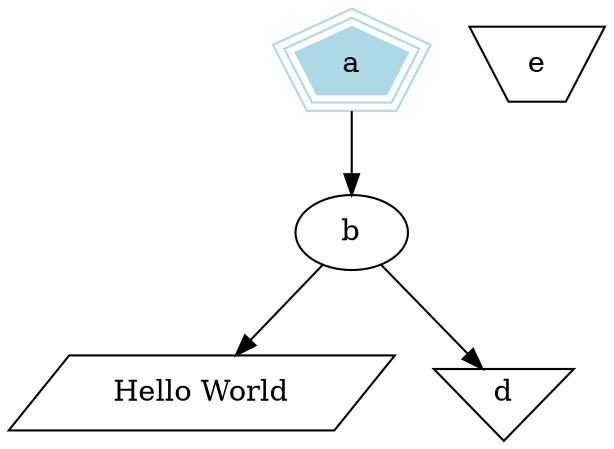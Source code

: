 digraph G{
    a->b->c;
    b->d;
    a [shape = polygon, sides = 5, peripheries = 3, color = lightblue, style = filled]
    c [shape = polygon, sides = 4, skew = .4, label = "Hello World"]
    d [shape = invtriangle]
    e [shape = polygon, sides = 4, distortion = 0.7]
}